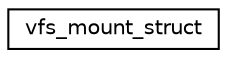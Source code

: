 digraph "Graphical Class Hierarchy"
{
 // LATEX_PDF_SIZE
  edge [fontname="Helvetica",fontsize="10",labelfontname="Helvetica",labelfontsize="10"];
  node [fontname="Helvetica",fontsize="10",shape=record];
  rankdir="LR";
  Node0 [label="vfs_mount_struct",height=0.2,width=0.4,color="black", fillcolor="white", style="filled",URL="$structvfs__mount__struct.html",tooltip="A mounted file system."];
}
